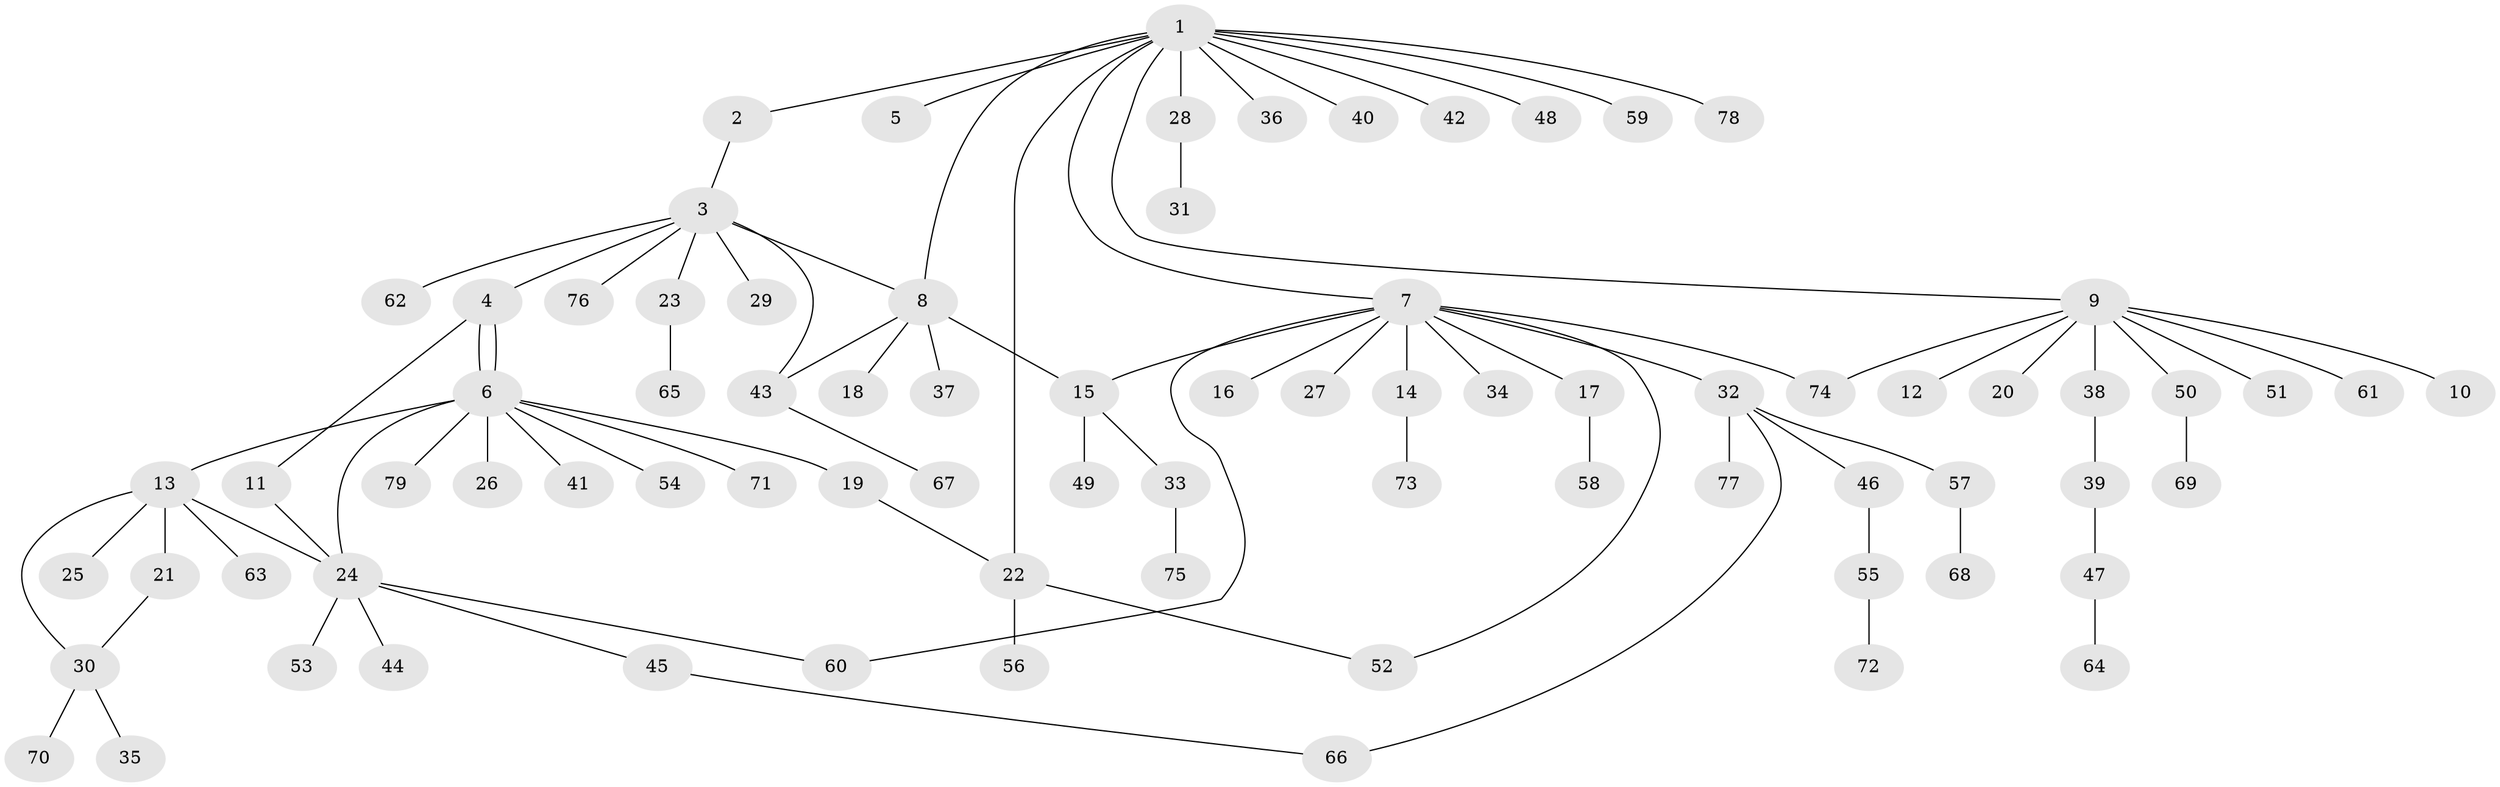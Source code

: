 // Generated by graph-tools (version 1.1) at 2025/01/03/09/25 03:01:46]
// undirected, 79 vertices, 90 edges
graph export_dot {
graph [start="1"]
  node [color=gray90,style=filled];
  1;
  2;
  3;
  4;
  5;
  6;
  7;
  8;
  9;
  10;
  11;
  12;
  13;
  14;
  15;
  16;
  17;
  18;
  19;
  20;
  21;
  22;
  23;
  24;
  25;
  26;
  27;
  28;
  29;
  30;
  31;
  32;
  33;
  34;
  35;
  36;
  37;
  38;
  39;
  40;
  41;
  42;
  43;
  44;
  45;
  46;
  47;
  48;
  49;
  50;
  51;
  52;
  53;
  54;
  55;
  56;
  57;
  58;
  59;
  60;
  61;
  62;
  63;
  64;
  65;
  66;
  67;
  68;
  69;
  70;
  71;
  72;
  73;
  74;
  75;
  76;
  77;
  78;
  79;
  1 -- 2;
  1 -- 5;
  1 -- 7;
  1 -- 8;
  1 -- 9;
  1 -- 22;
  1 -- 28;
  1 -- 36;
  1 -- 40;
  1 -- 42;
  1 -- 48;
  1 -- 59;
  1 -- 78;
  2 -- 3;
  3 -- 4;
  3 -- 8;
  3 -- 23;
  3 -- 29;
  3 -- 43;
  3 -- 62;
  3 -- 76;
  4 -- 6;
  4 -- 6;
  4 -- 11;
  6 -- 13;
  6 -- 19;
  6 -- 24;
  6 -- 26;
  6 -- 41;
  6 -- 54;
  6 -- 71;
  6 -- 79;
  7 -- 14;
  7 -- 15;
  7 -- 16;
  7 -- 17;
  7 -- 27;
  7 -- 32;
  7 -- 34;
  7 -- 52;
  7 -- 60;
  7 -- 74;
  8 -- 15;
  8 -- 18;
  8 -- 37;
  8 -- 43;
  9 -- 10;
  9 -- 12;
  9 -- 20;
  9 -- 38;
  9 -- 50;
  9 -- 51;
  9 -- 61;
  9 -- 74;
  11 -- 24;
  13 -- 21;
  13 -- 24;
  13 -- 25;
  13 -- 30;
  13 -- 63;
  14 -- 73;
  15 -- 33;
  15 -- 49;
  17 -- 58;
  19 -- 22;
  21 -- 30;
  22 -- 52;
  22 -- 56;
  23 -- 65;
  24 -- 44;
  24 -- 45;
  24 -- 53;
  24 -- 60;
  28 -- 31;
  30 -- 35;
  30 -- 70;
  32 -- 46;
  32 -- 57;
  32 -- 66;
  32 -- 77;
  33 -- 75;
  38 -- 39;
  39 -- 47;
  43 -- 67;
  45 -- 66;
  46 -- 55;
  47 -- 64;
  50 -- 69;
  55 -- 72;
  57 -- 68;
}
